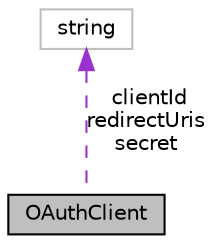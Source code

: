 digraph "OAuthClient"
{
 // LATEX_PDF_SIZE
  edge [fontname="Helvetica",fontsize="10",labelfontname="Helvetica",labelfontsize="10"];
  node [fontname="Helvetica",fontsize="10",shape=record];
  Node1 [label="OAuthClient",height=0.2,width=0.4,color="black", fillcolor="grey75", style="filled", fontcolor="black",tooltip=" "];
  Node2 -> Node1 [dir="back",color="darkorchid3",fontsize="10",style="dashed",label=" clientId\nredirectUris\nsecret" ];
  Node2 [label="string",height=0.2,width=0.4,color="grey75", fillcolor="white", style="filled",tooltip=" "];
}
